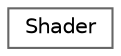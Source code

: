 digraph "Graphical Class Hierarchy"
{
 // LATEX_PDF_SIZE
  bgcolor="transparent";
  edge [fontname=Helvetica,fontsize=10,labelfontname=Helvetica,labelfontsize=10];
  node [fontname=Helvetica,fontsize=10,shape=box,height=0.2,width=0.4];
  rankdir="LR";
  Node0 [id="Node000000",label="Shader",height=0.2,width=0.4,color="grey40", fillcolor="white", style="filled",URL="$d1/d51/class_shader.html",tooltip=" "];
}
